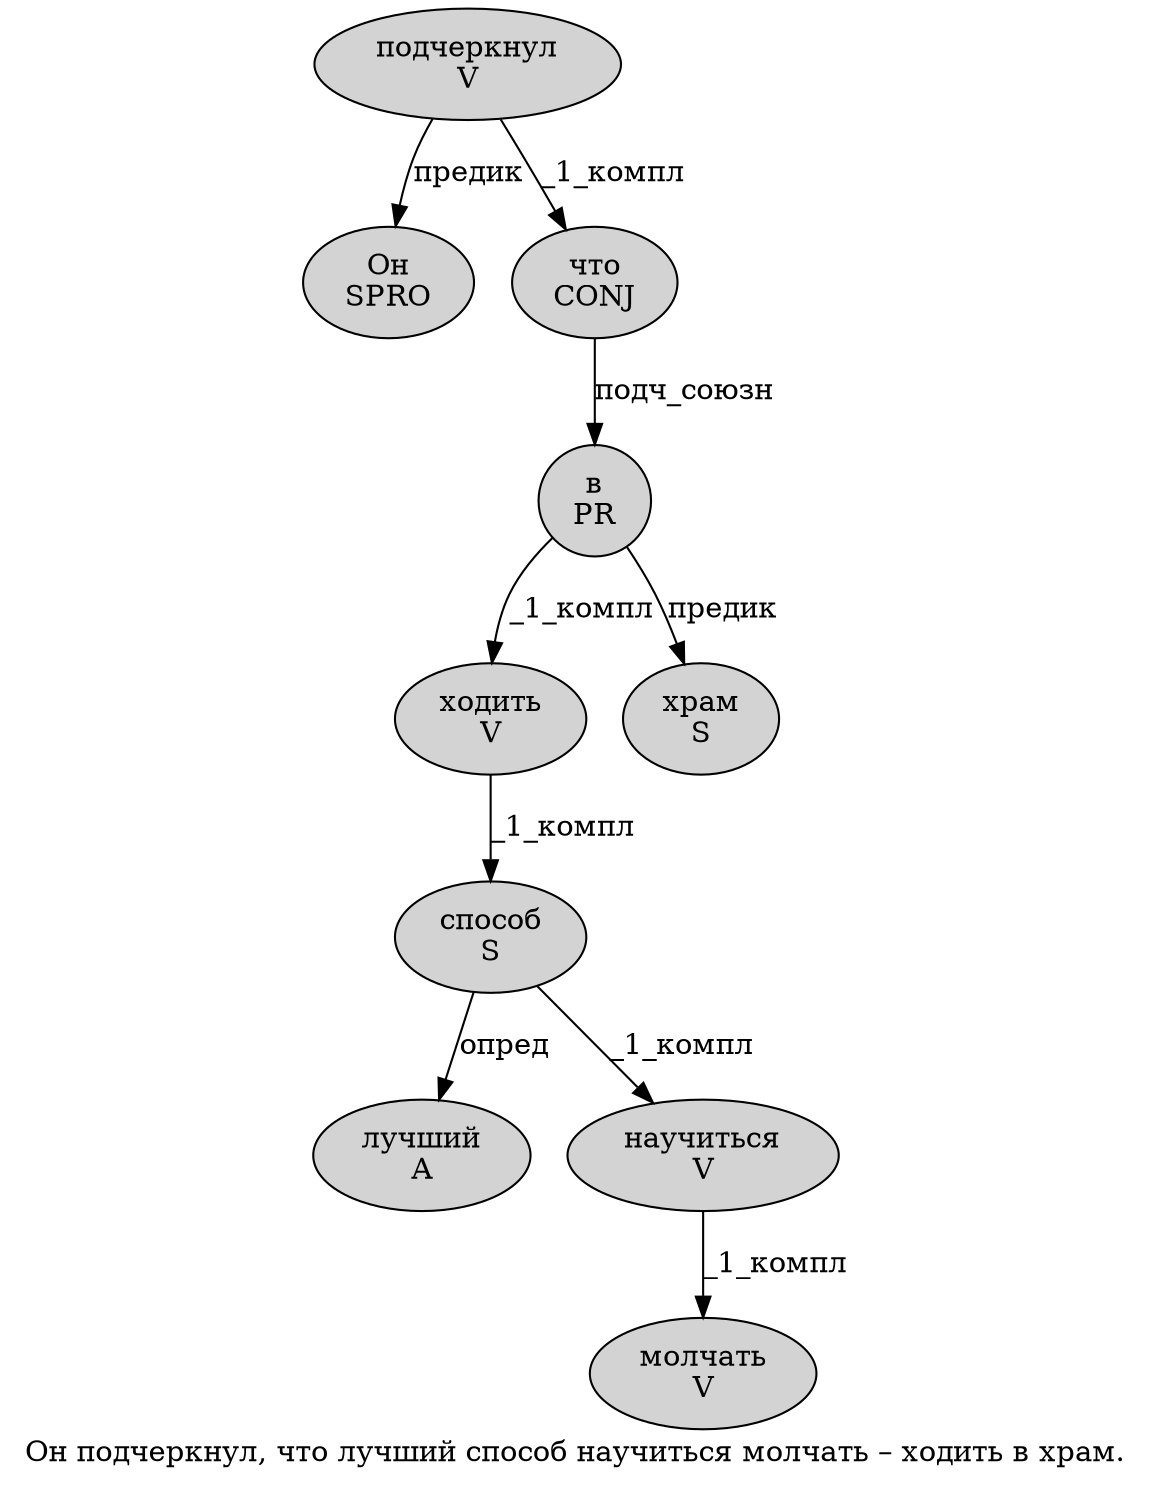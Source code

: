 digraph SENTENCE_283 {
	graph [label="Он подчеркнул, что лучший способ научиться молчать – ходить в храм."]
	node [style=filled]
		0 [label="Он
SPRO" color="" fillcolor=lightgray penwidth=1 shape=ellipse]
		1 [label="подчеркнул
V" color="" fillcolor=lightgray penwidth=1 shape=ellipse]
		3 [label="что
CONJ" color="" fillcolor=lightgray penwidth=1 shape=ellipse]
		4 [label="лучший
A" color="" fillcolor=lightgray penwidth=1 shape=ellipse]
		5 [label="способ
S" color="" fillcolor=lightgray penwidth=1 shape=ellipse]
		6 [label="научиться
V" color="" fillcolor=lightgray penwidth=1 shape=ellipse]
		7 [label="молчать
V" color="" fillcolor=lightgray penwidth=1 shape=ellipse]
		9 [label="ходить
V" color="" fillcolor=lightgray penwidth=1 shape=ellipse]
		10 [label="в
PR" color="" fillcolor=lightgray penwidth=1 shape=ellipse]
		11 [label="храм
S" color="" fillcolor=lightgray penwidth=1 shape=ellipse]
			5 -> 4 [label="опред"]
			5 -> 6 [label="_1_компл"]
			10 -> 9 [label="_1_компл"]
			10 -> 11 [label="предик"]
			6 -> 7 [label="_1_компл"]
			3 -> 10 [label="подч_союзн"]
			9 -> 5 [label="_1_компл"]
			1 -> 0 [label="предик"]
			1 -> 3 [label="_1_компл"]
}